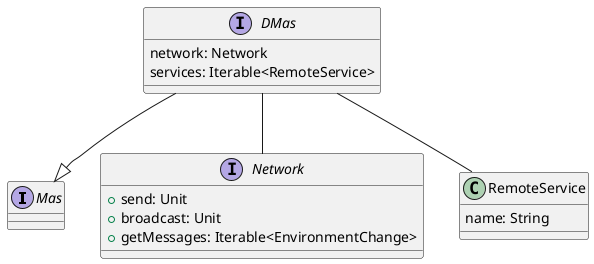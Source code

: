 @startuml
interface "Mas" as MAS

interface "Network" as NT {
    + send: Unit
    + broadcast: Unit
    + getMessages: Iterable<EnvironmentChange>
}

class "RemoteService" as RS {
    name: String
}

interface "DMas" as DM {
    network: Network
    services: Iterable<RemoteService>
}

DM --|> MAS
DM -- NT
DM -- RS
@enduml